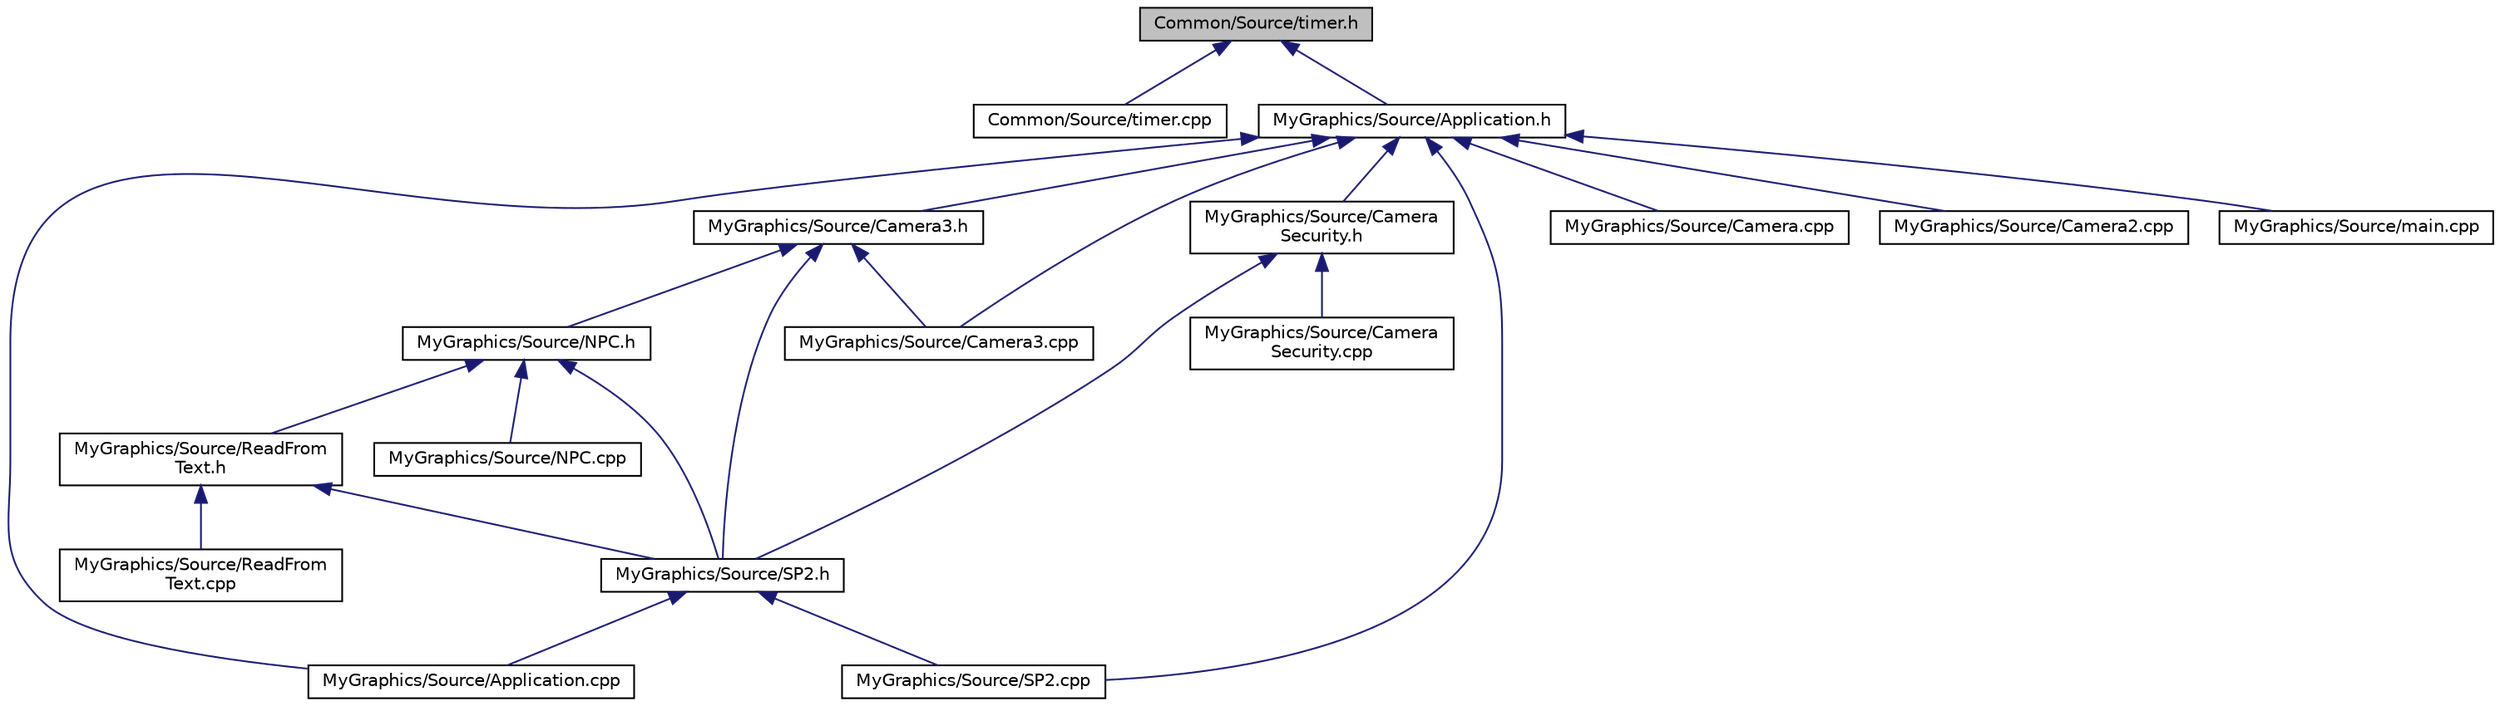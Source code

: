 digraph "Common/Source/timer.h"
{
  bgcolor="transparent";
  edge [fontname="Helvetica",fontsize="10",labelfontname="Helvetica",labelfontsize="10"];
  node [fontname="Helvetica",fontsize="10",shape=record];
  Node1 [label="Common/Source/timer.h",height=0.2,width=0.4,color="black", fillcolor="grey75", style="filled", fontcolor="black"];
  Node1 -> Node2 [dir="back",color="midnightblue",fontsize="10",style="solid",fontname="Helvetica"];
  Node2 [label="Common/Source/timer.cpp",height=0.2,width=0.4,color="black",URL="$timer_8cpp.html"];
  Node1 -> Node3 [dir="back",color="midnightblue",fontsize="10",style="solid",fontname="Helvetica"];
  Node3 [label="MyGraphics/Source/Application.h",height=0.2,width=0.4,color="black",URL="$Application_8h.html",tooltip="Main header file for Application. "];
  Node3 -> Node4 [dir="back",color="midnightblue",fontsize="10",style="solid",fontname="Helvetica"];
  Node4 [label="MyGraphics/Source/Application.cpp",height=0.2,width=0.4,color="black",URL="$Application_8cpp.html",tooltip="Codes to initiate and work the application. "];
  Node3 -> Node5 [dir="back",color="midnightblue",fontsize="10",style="solid",fontname="Helvetica"];
  Node5 [label="MyGraphics/Source/Camera3.h",height=0.2,width=0.4,color="black",URL="$Camera3_8h.html",tooltip="Codes to define 3D Space. "];
  Node5 -> Node6 [dir="back",color="midnightblue",fontsize="10",style="solid",fontname="Helvetica"];
  Node6 [label="MyGraphics/Source/SP2.h",height=0.2,width=0.4,color="black",URL="$SP2_8h.html",tooltip="Main Header File for SP2. "];
  Node6 -> Node4 [dir="back",color="midnightblue",fontsize="10",style="solid",fontname="Helvetica"];
  Node6 -> Node7 [dir="back",color="midnightblue",fontsize="10",style="solid",fontname="Helvetica"];
  Node7 [label="MyGraphics/Source/SP2.cpp",height=0.2,width=0.4,color="black",URL="$SP2_8cpp.html",tooltip="Codes to update and render the application. "];
  Node5 -> Node8 [dir="back",color="midnightblue",fontsize="10",style="solid",fontname="Helvetica"];
  Node8 [label="MyGraphics/Source/NPC.h",height=0.2,width=0.4,color="black",URL="$NPC_8h.html",tooltip="Main header file for NPCs. "];
  Node8 -> Node9 [dir="back",color="midnightblue",fontsize="10",style="solid",fontname="Helvetica"];
  Node9 [label="MyGraphics/Source/ReadFrom\lText.h",height=0.2,width=0.4,color="black",URL="$ReadFromText_8h.html",tooltip="Main header file for ReadFromText. "];
  Node9 -> Node6 [dir="back",color="midnightblue",fontsize="10",style="solid",fontname="Helvetica"];
  Node9 -> Node10 [dir="back",color="midnightblue",fontsize="10",style="solid",fontname="Helvetica"];
  Node10 [label="MyGraphics/Source/ReadFrom\lText.cpp",height=0.2,width=0.4,color="black",URL="$ReadFromText_8cpp.html",tooltip="Codes to read from a text file. "];
  Node8 -> Node6 [dir="back",color="midnightblue",fontsize="10",style="solid",fontname="Helvetica"];
  Node8 -> Node11 [dir="back",color="midnightblue",fontsize="10",style="solid",fontname="Helvetica"];
  Node11 [label="MyGraphics/Source/NPC.cpp",height=0.2,width=0.4,color="black",URL="$NPC_8cpp.html",tooltip="Codes for the NPC AI&#39;s movement, actions, and speech. "];
  Node5 -> Node12 [dir="back",color="midnightblue",fontsize="10",style="solid",fontname="Helvetica"];
  Node12 [label="MyGraphics/Source/Camera3.cpp",height=0.2,width=0.4,color="black",URL="$Camera3_8cpp.html",tooltip="Codes to move and initiate a camera. "];
  Node3 -> Node13 [dir="back",color="midnightblue",fontsize="10",style="solid",fontname="Helvetica"];
  Node13 [label="MyGraphics/Source/Camera\lSecurity.h",height=0.2,width=0.4,color="black",URL="$CameraSecurity_8h.html",tooltip="Main Header file for CameraSecurity. "];
  Node13 -> Node6 [dir="back",color="midnightblue",fontsize="10",style="solid",fontname="Helvetica"];
  Node13 -> Node14 [dir="back",color="midnightblue",fontsize="10",style="solid",fontname="Helvetica"];
  Node14 [label="MyGraphics/Source/Camera\lSecurity.cpp",height=0.2,width=0.4,color="black",URL="$CameraSecurity_8cpp.html",tooltip="Codes to update the Security Cameras. "];
  Node3 -> Node15 [dir="back",color="midnightblue",fontsize="10",style="solid",fontname="Helvetica"];
  Node15 [label="MyGraphics/Source/Camera.cpp",height=0.2,width=0.4,color="black",URL="$Camera_8cpp.html",tooltip="Codes to move and initiate a camera. "];
  Node3 -> Node16 [dir="back",color="midnightblue",fontsize="10",style="solid",fontname="Helvetica"];
  Node16 [label="MyGraphics/Source/Camera2.cpp",height=0.2,width=0.4,color="black",URL="$Camera2_8cpp.html",tooltip="Codes to move and initiate a camera. "];
  Node3 -> Node12 [dir="back",color="midnightblue",fontsize="10",style="solid",fontname="Helvetica"];
  Node3 -> Node17 [dir="back",color="midnightblue",fontsize="10",style="solid",fontname="Helvetica"];
  Node17 [label="MyGraphics/Source/main.cpp",height=0.2,width=0.4,color="black",URL="$main_8cpp.html",tooltip="Codes to run the entire application. "];
  Node3 -> Node7 [dir="back",color="midnightblue",fontsize="10",style="solid",fontname="Helvetica"];
}
